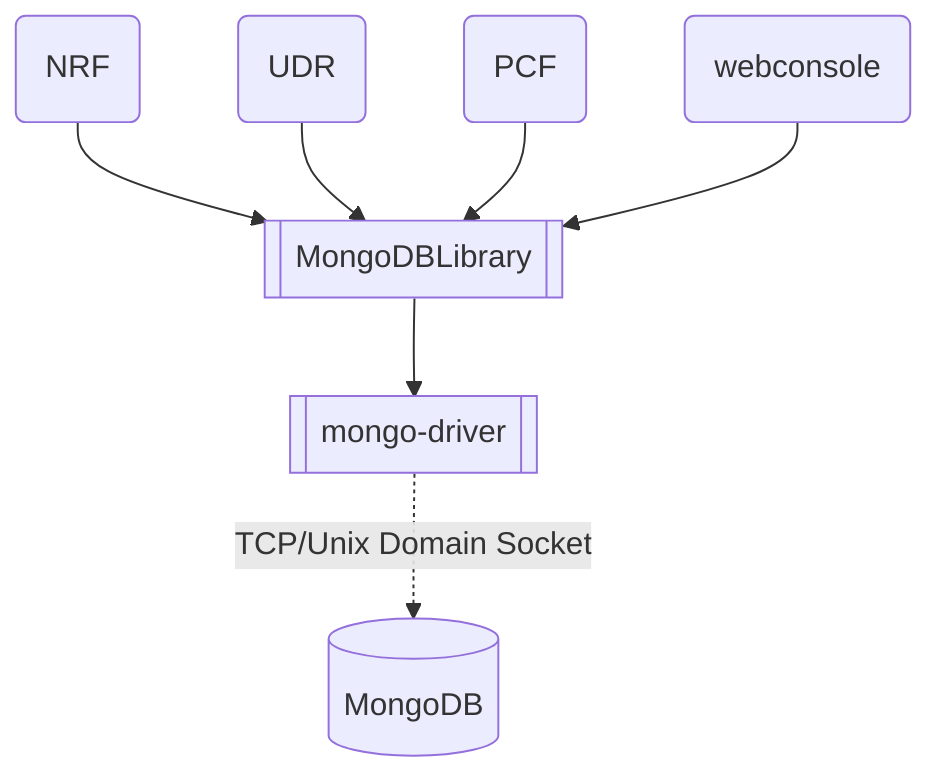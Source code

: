 graph TB
  NRF(NRF)
  UDR(UDR)
  PCF(PCF)
  webconsole(webconsole)
  MongoDBLibrary[[MongoDBLibrary]]
  mongo-driver[[mongo-driver]]
  MongoDB[(MongoDB)]

  NRF --> MongoDBLibrary
  UDR --> MongoDBLibrary
  PCF --> MongoDBLibrary
  webconsole --> MongoDBLibrary
  MongoDBLibrary --> mongo-driver
  mongo-driver -. TCP/Unix Domain Socket .-> MongoDB